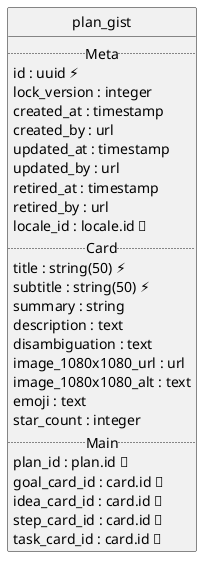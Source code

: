 @startuml uml
skinparam monochrome true
skinparam linetype ortho
hide circle

entity plan_gist {
  .. Meta ..
  id : uuid ⚡
  lock_version : integer
  created_at : timestamp
  created_by : url
  updated_at : timestamp
  updated_by : url
  retired_at : timestamp
  retired_by : url
  locale_id : locale.id 🔑
  .. Card ..
  title : string(50) ⚡
  subtitle : string(50) ⚡
  summary : string
  description : text
  disambiguation : text
  image_1080x1080_url : url
  image_1080x1080_alt : text
  emoji : text
  star_count : integer
  .. Main ..
  plan_id : plan.id 🔑
  goal_card_id : card.id 🔑
  idea_card_id : card.id 🔑
  step_card_id : card.id 🔑
  task_card_id : card.id 🔑
}

@enduml
